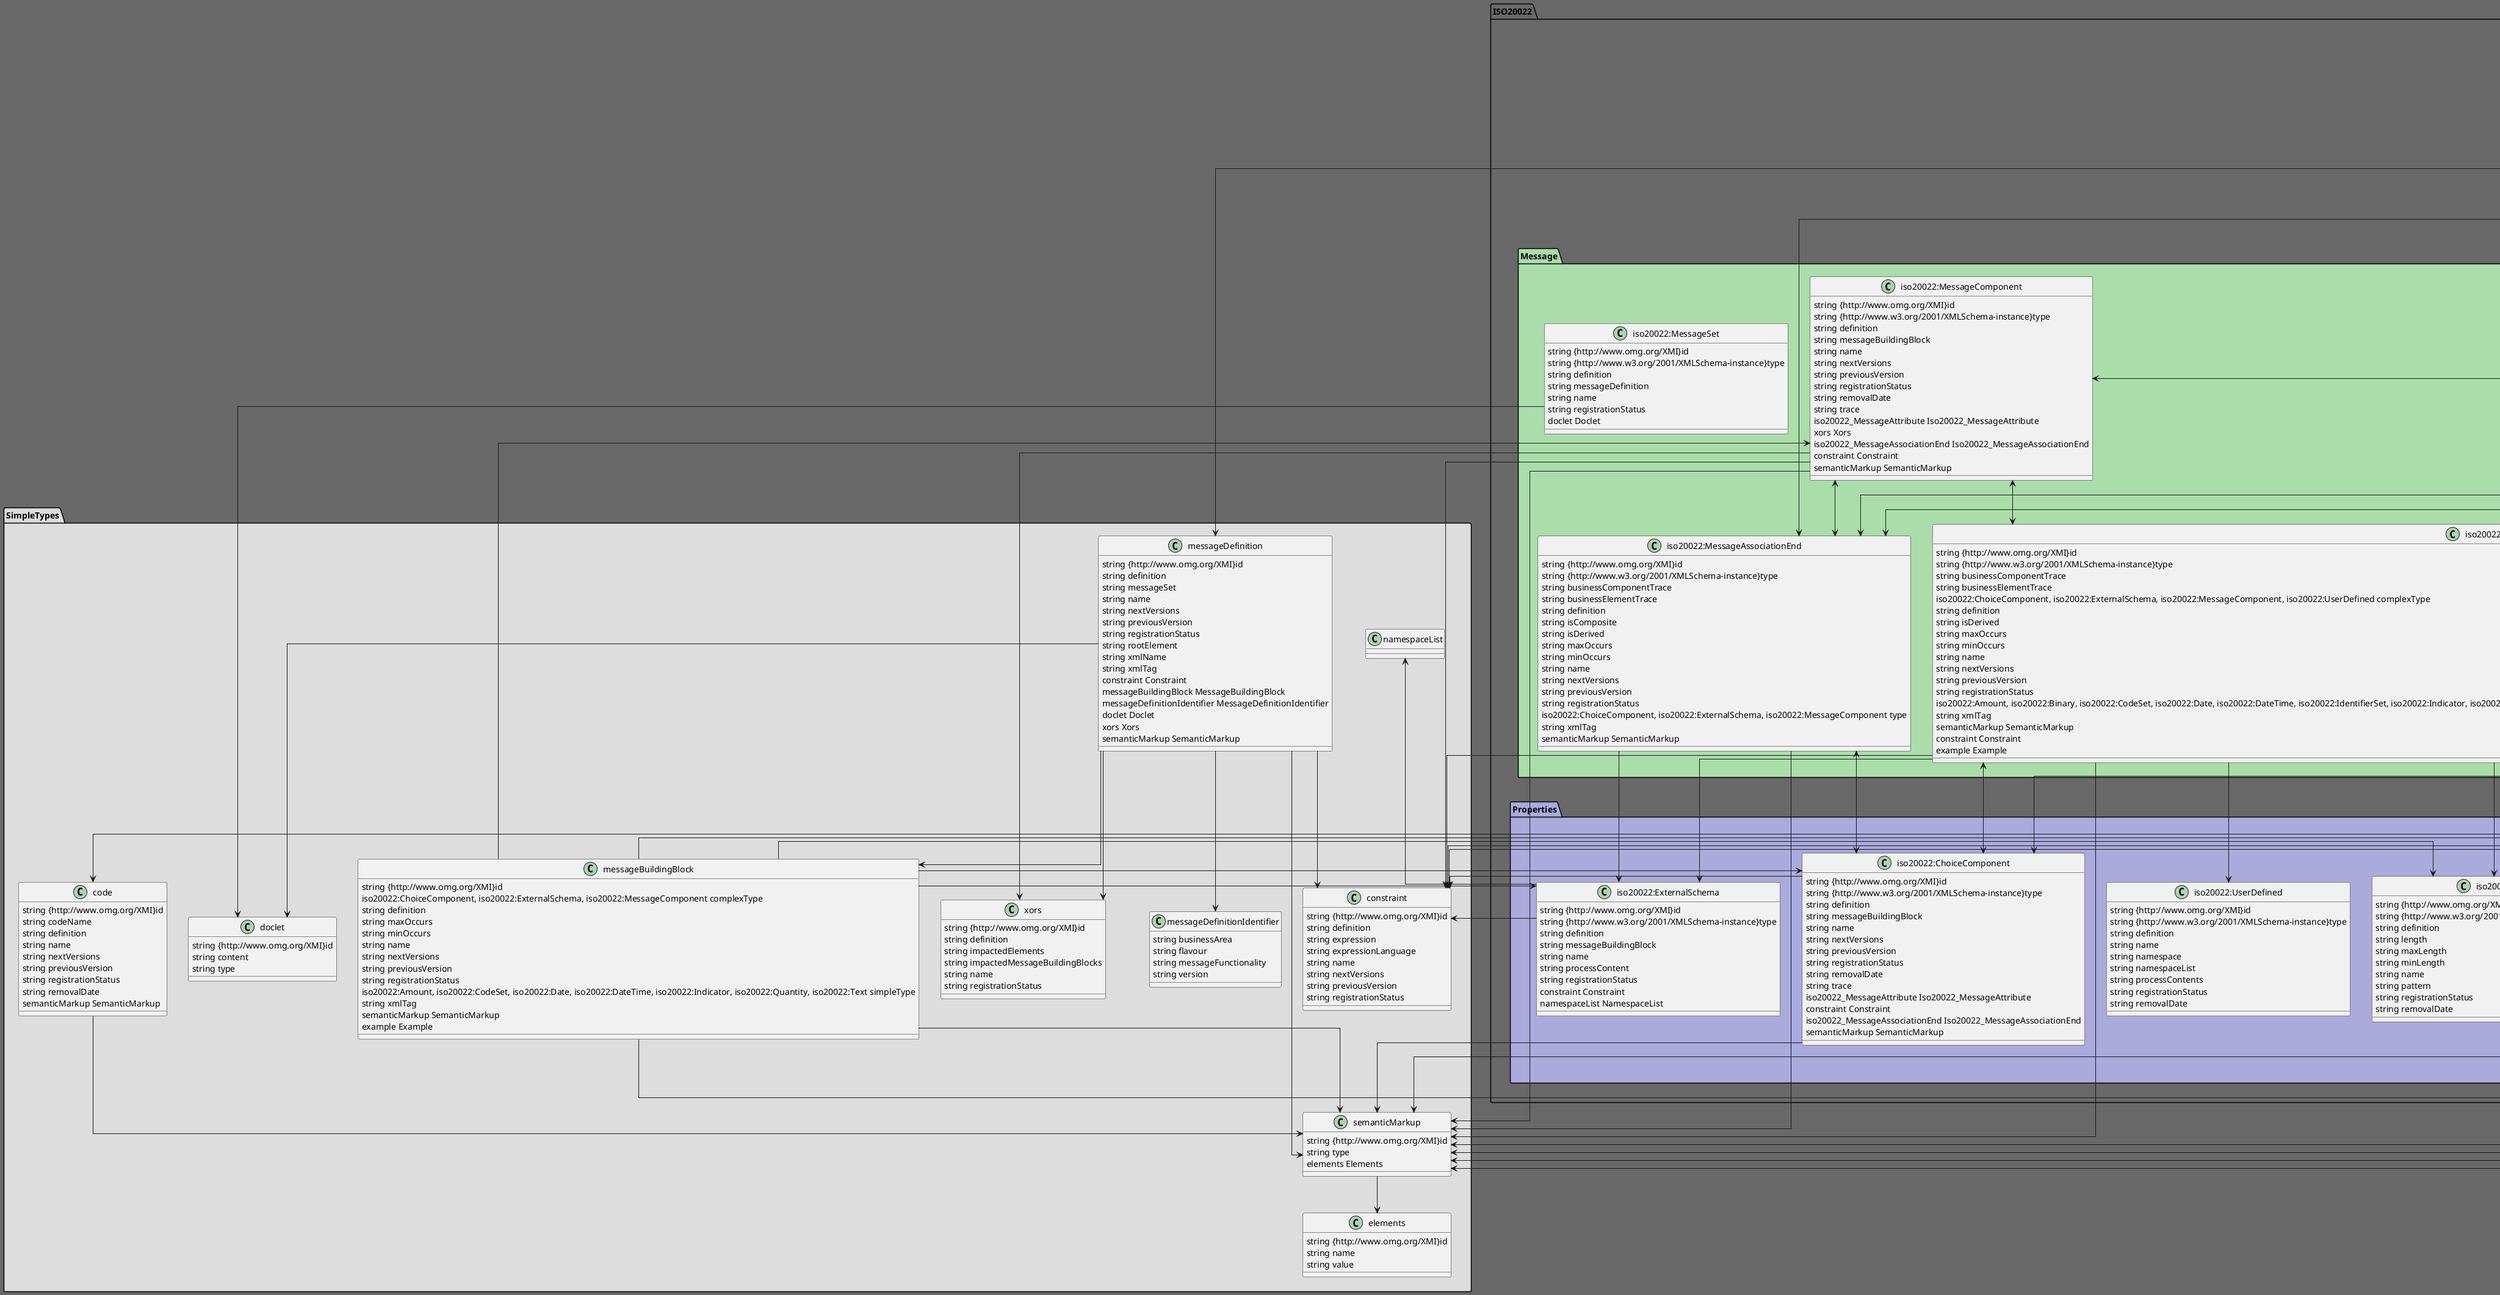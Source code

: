 ﻿@startuml ERepository.iso20022 Model (Auto-Generated)

' Split into 4 pages
page 4x1
skinparam linetype ortho
skinparam backgroundColor DimGrey


namespace ISO20022.Business #DDAAAA {
	class iso20022_BusinessAttribute as "iso20022:BusinessAttribute" {
		string {http://www.omg.org/XMI}id
		string {http://www.w3.org/2001/XMLSchema-instance}type
		iso20022:BusinessComponent complexType
		string definition
		iso20022:MessageAssociationEnd, iso20022:MessageAttribute derivation
		string isDerived
		string maxOccurs
		string minOccurs
		string name
		string registrationStatus
		iso20022:Amount, iso20022:Binary, iso20022:CodeSet, iso20022:Date, iso20022:DateTime, iso20022:IdentifierSet, iso20022:Indicator, iso20022:Quantity, iso20022:Rate, iso20022:SchemaType, iso20022:Text, iso20022:Time, iso20022:Year, iso20022:YearMonth simpleType
		semanticMarkup SemanticMarkup
	}

	class iso20022_BusinessAssociationEnd as "iso20022:BusinessAssociationEnd" {
		string {http://www.omg.org/XMI}id
		string {http://www.w3.org/2001/XMLSchema-instance}type
		string definition
		iso20022:MessageAssociationEnd, iso20022:MessageAttribute derivation
		string isDerived
		string maxOccurs
		string minOccurs
		string name
		iso20022:BusinessAssociationEnd opposite
		string registrationStatus
		iso20022:BusinessComponent type
		semanticMarkup SemanticMarkup
	}

	class iso20022_BusinessComponent as "iso20022:BusinessComponent" {
		string {http://www.omg.org/XMI}id
		string {http://www.w3.org/2001/XMLSchema-instance}type
		iso20022:BusinessAssociationEnd associationDomain
		string definition
		iso20022:ChoiceComponent, iso20022:MessageComponent derivationComponent
		iso20022:MessageAssociationEnd, iso20022:MessageAttribute derivationElement
		string name
		string registrationStatus
		iso20022:BusinessComponent subType
		iso20022:BusinessComponent superType
		iso20022_BusinessAttribute Iso20022_BusinessAttribute
		iso20022_BusinessAssociationEnd Iso20022_BusinessAssociationEnd
		semanticMarkup SemanticMarkup
	}

	class iso20022_BusinessArea as "iso20022:BusinessArea" {
		string {http://www.omg.org/XMI}id
		string {http://www.w3.org/2001/XMLSchema-instance}type
		string code
		string definition
		string name
		string registrationStatus
		messageDefinition MessageDefinition
	}
}



namespace ISO20022.Message #AADDAA {
	class iso20022_MessageAttribute as "iso20022:MessageAttribute" {
		string {http://www.omg.org/XMI}id
		string {http://www.w3.org/2001/XMLSchema-instance}type
		string businessComponentTrace
		string businessElementTrace
		iso20022:ChoiceComponent, iso20022:ExternalSchema, iso20022:MessageComponent, iso20022:UserDefined complexType
		string definition
		string isDerived
		string maxOccurs
		string minOccurs
		string name
		string nextVersions
		string previousVersion
		string registrationStatus
		iso20022:Amount, iso20022:Binary, iso20022:CodeSet, iso20022:Date, iso20022:DateTime, iso20022:IdentifierSet, iso20022:Indicator, iso20022:Month, iso20022:Quantity, iso20022:Rate, iso20022:SchemaType, iso20022:Text, iso20022:Time, iso20022:Year, iso20022:YearMonth simpleType
		string xmlTag
		semanticMarkup SemanticMarkup
		constraint Constraint
		example Example
	}

	class iso20022_MessageComponent as "iso20022:MessageComponent" {
		string {http://www.omg.org/XMI}id
		string {http://www.w3.org/2001/XMLSchema-instance}type
		string definition
		string messageBuildingBlock
		string name
		string nextVersions
		string previousVersion
		string registrationStatus
		string removalDate
		string trace
		iso20022_MessageAttribute Iso20022_MessageAttribute
		xors Xors
		iso20022_MessageAssociationEnd Iso20022_MessageAssociationEnd
		constraint Constraint
		semanticMarkup SemanticMarkup
	}

	class iso20022_MessageAssociationEnd as "iso20022:MessageAssociationEnd" {
		string {http://www.omg.org/XMI}id
		string {http://www.w3.org/2001/XMLSchema-instance}type
		string businessComponentTrace
		string businessElementTrace
		string definition
		string isComposite
		string isDerived
		string maxOccurs
		string minOccurs
		string name
		string nextVersions
		string previousVersion
		string registrationStatus
		iso20022:ChoiceComponent, iso20022:ExternalSchema, iso20022:MessageComponent type
		string xmlTag
		semanticMarkup SemanticMarkup
	}

	class iso20022_MessageSet as "iso20022:MessageSet" {
		string {http://www.omg.org/XMI}id
		string {http://www.w3.org/2001/XMLSchema-instance}type
		string definition
		string messageDefinition
		string name
		string registrationStatus
		doclet Doclet
	}



}


namespace ISO20022.Properties #AAAADD {
	class iso20022_ChoiceComponent as "iso20022:ChoiceComponent" {
		string {http://www.omg.org/XMI}id
		string {http://www.w3.org/2001/XMLSchema-instance}type
		string definition
		string messageBuildingBlock
		string name
		string nextVersions
		string previousVersion
		string registrationStatus
		string removalDate
		string trace
		iso20022_MessageAttribute Iso20022_MessageAttribute
		constraint Constraint
		iso20022_MessageAssociationEnd Iso20022_MessageAssociationEnd
		semanticMarkup SemanticMarkup
	}

	class iso20022_UserDefined as "iso20022:UserDefined" {
		string {http://www.omg.org/XMI}id
		string {http://www.w3.org/2001/XMLSchema-instance}type
		string definition
		string name
		string namespace
		string namespaceList
		string processContents
		string registrationStatus
		string removalDate
	}

	class iso20022_ExternalSchema as "iso20022:ExternalSchema" {
		string {http://www.omg.org/XMI}id
		string {http://www.w3.org/2001/XMLSchema-instance}type
		string definition
		string messageBuildingBlock
		string name
		string processContent
		string registrationStatus
		constraint Constraint
		namespaceList NamespaceList
	}

	class iso20022_Text as "iso20022:Text" {
		string {http://www.omg.org/XMI}id
		string {http://www.w3.org/2001/XMLSchema-instance}type
		string definition
		string length
		string maxLength
		string minLength
		string name
		string pattern
		string registrationStatus
		string removalDate
	}

	class iso20022_IdentifierSet as "iso20022:IdentifierSet" {
		string {http://www.omg.org/XMI}id
		string {http://www.w3.org/2001/XMLSchema-instance}type
		string definition
		string identificationScheme
		string maxLength
		string minLength
		string name
		string pattern
		string registrationStatus
		string removalDate
		example Example
		constraint Constraint
	}

	class iso20022_CodeSet as "iso20022:CodeSet" {
		string {http://www.omg.org/XMI}id
		string {http://www.w3.org/2001/XMLSchema-instance}type
		string definition
		iso20022:CodeSet derivation
		string length
		string maxLength
		string minLength
		string name
		string nextVersions
		string pattern
		string previousVersion
		string registrationStatus
		string removalDate
		string trace
		example Example
		constraint Constraint
		code Code
		semanticMarkup SemanticMarkup
	}

	class iso20022_Indicator as "iso20022:Indicator" {
		string {http://www.omg.org/XMI}id
		string {http://www.w3.org/2001/XMLSchema-instance}type
		string definition
		string meaningWhenFalse
		string meaningWhenTrue
		string name
		string registrationStatus
		semanticMarkup SemanticMarkup
	}

	class iso20022_SchemaType as "iso20022:SchemaType" {
		string {http://www.omg.org/XMI}id
		string {http://www.w3.org/2001/XMLSchema-instance}type
		string definition
		string kind
		string name
		string registrationStatus
	}
}



namespace SimpleTypes #DDDDDD {
	class elements as "elements" {
		string {http://www.omg.org/XMI}id
		string name
		string value
	}

	class semanticMarkup as "semanticMarkup" {
		string {http://www.omg.org/XMI}id
		string type
		elements Elements
	}

	class xors as "xors" {
		string {http://www.omg.org/XMI}id
		string definition
		string impactedElements
		string impactedMessageBuildingBlocks
		string name
		string registrationStatus
	}

	class constraint as "constraint" {
		string {http://www.omg.org/XMI}id
		string definition
		string expression
		string expressionLanguage
		string name
		string nextVersions
		string previousVersion
		string registrationStatus
	}

	class namespaceList as "namespaceList" {
	}

	class code as "code" {
		string {http://www.omg.org/XMI}id
		string codeName
		string definition
		string name
		string nextVersions
		string previousVersion
		string registrationStatus
		string removalDate
		semanticMarkup SemanticMarkup
	}

	class doclet as "doclet" {
		string {http://www.omg.org/XMI}id
		string content
		string type
	}

	class messageBuildingBlock as "messageBuildingBlock" {
		string {http://www.omg.org/XMI}id
		iso20022:ChoiceComponent, iso20022:ExternalSchema, iso20022:MessageComponent complexType
		string definition
		string maxOccurs
		string minOccurs
		string name
		string nextVersions
		string previousVersion
		string registrationStatus
		iso20022:Amount, iso20022:CodeSet, iso20022:Date, iso20022:DateTime, iso20022:Indicator, iso20022:Quantity, iso20022:Text simpleType
		string xmlTag
		semanticMarkup SemanticMarkup
		example Example
	}

	class messageDefinitionIdentifier as "messageDefinitionIdentifier" {
		string businessArea
		string flavour
		string messageFunctionality
		string version
	}

	class messageDefinition as "messageDefinition" {
		string {http://www.omg.org/XMI}id
		string definition
		string messageSet
		string name
		string nextVersions
		string previousVersion
		string registrationStatus
		string rootElement
		string xmlName
		string xmlTag
		constraint Constraint
		messageBuildingBlock MessageBuildingBlock
		messageDefinitionIdentifier MessageDefinitionIdentifier
		doclet Doclet
		xors Xors
		semanticMarkup SemanticMarkup
	}
}

ISO20022.Properties -[hidden]left-> SimpleTypes
ISO20022.Business -[hidden]left-> ISO20022.Message
ISO20022.Business -[hidden]down-> ISO20022.Properties
ISO20022.Message -[hidden]down-> SimpleTypes


ISO20022.Properties.iso20022_ExternalSchema --> SimpleTypes.namespaceList

SimpleTypes.semanticMarkup --> SimpleTypes.elements

SimpleTypes.messageDefinition --> SimpleTypes.constraint
ISO20022.Message.iso20022_MessageAttribute --> SimpleTypes.constraint
ISO20022.Message.iso20022_MessageComponent --> SimpleTypes.constraint
ISO20022.Properties.iso20022_ChoiceComponent --> SimpleTypes.constraint
ISO20022.Properties.iso20022_ExternalSchema --> SimpleTypes.constraint
ISO20022.Properties.iso20022_IdentifierSet --> SimpleTypes.constraint
ISO20022.Properties.iso20022_CodeSet --> SimpleTypes.constraint

SimpleTypes.messageDefinition --> SimpleTypes.xors
ISO20022.Message.iso20022_MessageComponent --> SimpleTypes.xors

SimpleTypes.messageDefinition --> SimpleTypes.doclet
ISO20022.Message.iso20022_MessageSet --> SimpleTypes.doclet

SimpleTypes.code --> SimpleTypes.semanticMarkup
SimpleTypes.messageBuildingBlock --> SimpleTypes.semanticMarkup
SimpleTypes.messageDefinition --> SimpleTypes.semanticMarkup
ISO20022.Business.iso20022_BusinessAttribute --> SimpleTypes.semanticMarkup
ISO20022.Business.iso20022_BusinessAssociationEnd --> SimpleTypes.semanticMarkup
ISO20022.Business.iso20022_BusinessComponent --> SimpleTypes.semanticMarkup
ISO20022.Message.iso20022_MessageAttribute --> SimpleTypes.semanticMarkup
ISO20022.Message.iso20022_MessageComponent --> SimpleTypes.semanticMarkup
ISO20022.Message.iso20022_MessageAssociationEnd --> SimpleTypes.semanticMarkup
ISO20022.Properties.iso20022_ChoiceComponent --> SimpleTypes.semanticMarkup
ISO20022.Properties.iso20022_CodeSet --> SimpleTypes.semanticMarkup
ISO20022.Properties.iso20022_Indicator --> SimpleTypes.semanticMarkup

ISO20022.Properties.iso20022_CodeSet --> SimpleTypes.code

ISO20022.Properties.iso20022_CodeSet --> ISO20022.Properties.iso20022_CodeSet
ISO20022.Message.iso20022_MessageAttribute --> ISO20022.Properties.iso20022_CodeSet
ISO20022.Business.iso20022_BusinessAttribute --> ISO20022.Properties.iso20022_CodeSet
SimpleTypes.messageBuildingBlock --> ISO20022.Properties.iso20022_CodeSet


ISO20022.Message.iso20022_MessageAttribute --> ISO20022.Properties.iso20022_ExternalSchema
SimpleTypes.messageBuildingBlock --> ISO20022.Properties.iso20022_ExternalSchema
ISO20022.Message.iso20022_MessageAssociationEnd --> ISO20022.Properties.iso20022_ExternalSchema
ISO20022.Message.iso20022_MessageAttribute --> ISO20022.Properties.iso20022_IdentifierSet
ISO20022.Business.iso20022_BusinessAttribute --> ISO20022.Properties.iso20022_IdentifierSet
ISO20022.Message.iso20022_MessageAttribute --> ISO20022.Properties.iso20022_Indicator
ISO20022.Business.iso20022_BusinessAttribute --> ISO20022.Properties.iso20022_Indicator
SimpleTypes.messageBuildingBlock --> ISO20022.Properties.iso20022_Indicator
ISO20022.Message.iso20022_MessageAttribute --> ISO20022.Properties.iso20022_SchemaType
ISO20022.Business.iso20022_BusinessAttribute --> ISO20022.Properties.iso20022_SchemaType
ISO20022.Message.iso20022_MessageAttribute --> ISO20022.Properties.iso20022_Text
ISO20022.Business.iso20022_BusinessAttribute --> ISO20022.Properties.iso20022_Text
SimpleTypes.messageBuildingBlock --> ISO20022.Properties.iso20022_Text
ISO20022.Message.iso20022_MessageAttribute --> ISO20022.Properties.iso20022_UserDefined

ISO20022.Properties.iso20022_ChoiceComponent <--> ISO20022.Message.iso20022_MessageAttribute
ISO20022.Properties.iso20022_ChoiceComponent <--> ISO20022.Message.iso20022_MessageAssociationEnd

SimpleTypes.messageBuildingBlock --> ISO20022.Properties.iso20022_ChoiceComponent
ISO20022.Business.iso20022_BusinessComponent --> ISO20022.Properties.iso20022_ChoiceComponent


ISO20022.Message.iso20022_MessageComponent <--> ISO20022.Message.iso20022_MessageAssociationEnd
ISO20022.Message.iso20022_MessageComponent <--> ISO20022.Message.iso20022_MessageAttribute

SimpleTypes.messageBuildingBlock --> ISO20022.Message.iso20022_MessageComponent
ISO20022.Business.iso20022_BusinessComponent --> ISO20022.Message.iso20022_MessageComponent

SimpleTypes.messageDefinition --> SimpleTypes.messageBuildingBlock
SimpleTypes.messageDefinition --> SimpleTypes.messageDefinitionIdentifier
ISO20022.Business.iso20022_BusinessArea --> SimpleTypes.messageDefinition

ISO20022.Business.iso20022_BusinessAttribute <--> ISO20022.Business.iso20022_BusinessComponent

ISO20022.Business.iso20022_BusinessAttribute --> ISO20022.Message.iso20022_MessageAssociationEnd

ISO20022.Business.iso20022_BusinessAttribute --> ISO20022.Message.iso20022_MessageAttribute


ISO20022.Business.iso20022_BusinessAssociationEnd <--> ISO20022.Business.iso20022_BusinessComponent

ISO20022.Business.iso20022_BusinessAssociationEnd --> ISO20022.Business.iso20022_BusinessAssociationEnd
ISO20022.Business.iso20022_BusinessAssociationEnd --> ISO20022.Message.iso20022_MessageAssociationEnd
ISO20022.Business.iso20022_BusinessAssociationEnd --> ISO20022.Message.iso20022_MessageAttribute

ISO20022.Business.iso20022_BusinessComponent --> ISO20022.Business.iso20022_BusinessComponent
ISO20022.Business.iso20022_BusinessComponent --> ISO20022.Message.iso20022_MessageAssociationEnd
ISO20022.Business.iso20022_BusinessComponent --> ISO20022.Message.iso20022_MessageAttribute





@enduml